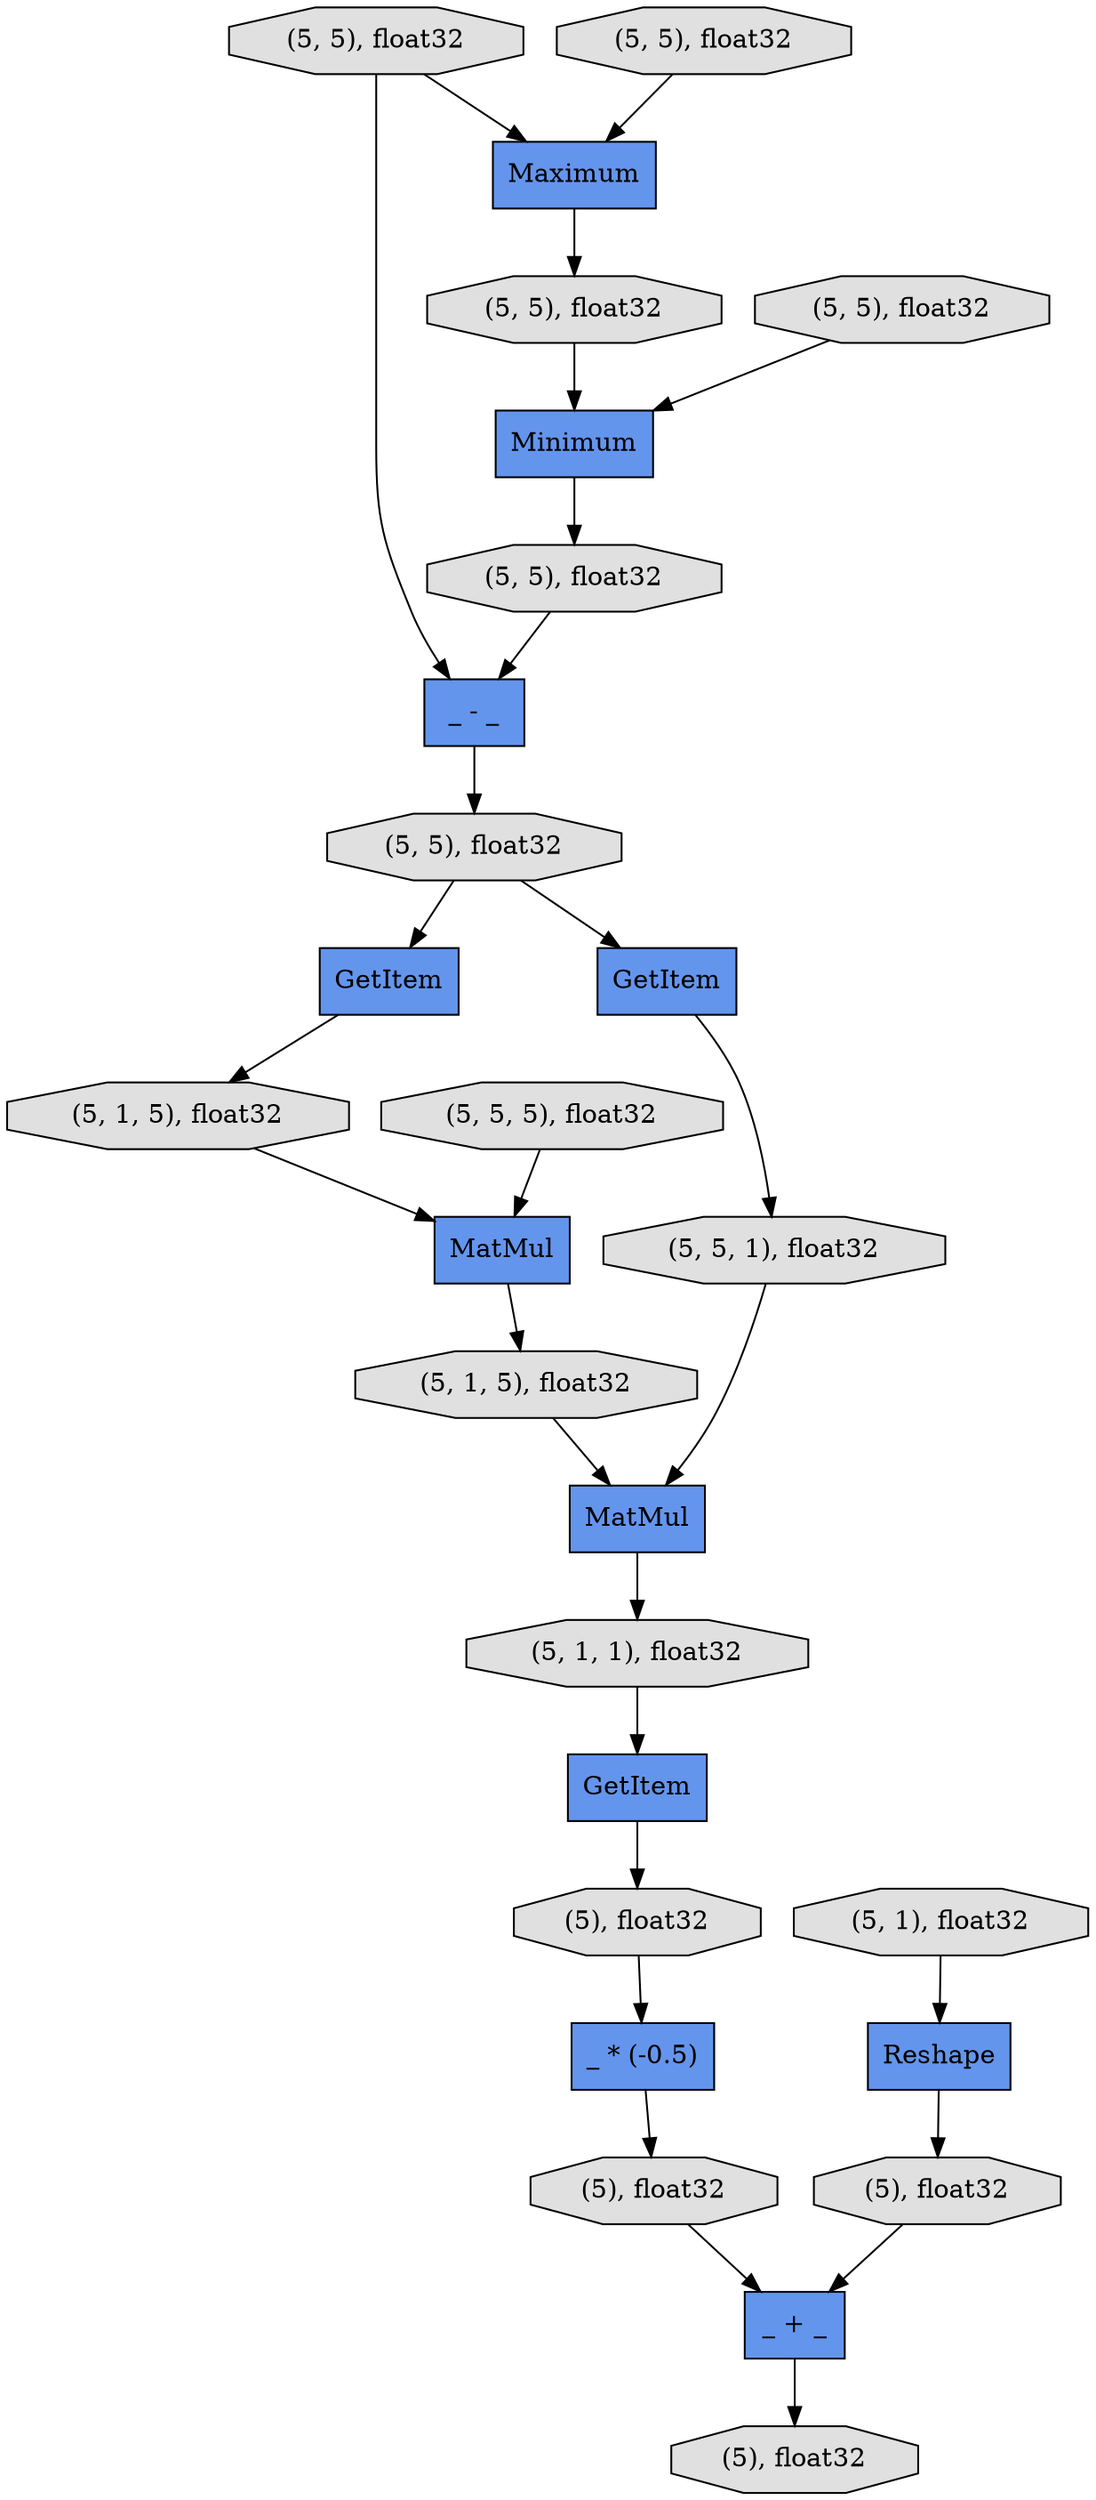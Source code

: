 digraph graphname{rankdir=TB;4519465032 [label="_ + _",shape="record",fillcolor="#6495ED",style="filled"];4519465088 [label="(5, 1, 1), float32",shape="octagon",fillcolor="#E0E0E0",style="filled"];4337164416 [label="(5, 5), float32",shape="octagon",fillcolor="#E0E0E0",style="filled"];4509624472 [label="(5, 1), float32",shape="octagon",fillcolor="#E0E0E0",style="filled"];4519465144 [label="(5), float32",shape="octagon",fillcolor="#E0E0E0",style="filled"];4519465256 [label="(5), float32",shape="octagon",fillcolor="#E0E0E0",style="filled"];4519465368 [label="(5), float32",shape="octagon",fillcolor="#E0E0E0",style="filled"];4519465536 [label="(5), float32",shape="octagon",fillcolor="#E0E0E0",style="filled"];4519402408 [label="(5, 5), float32",shape="octagon",fillcolor="#E0E0E0",style="filled"];4519402520 [label="(5, 5), float32",shape="octagon",fillcolor="#E0E0E0",style="filled"];4519402576 [label="GetItem",shape="record",fillcolor="#6495ED",style="filled"];4519402632 [label="(5, 5), float32",shape="octagon",fillcolor="#E0E0E0",style="filled"];4519402688 [label="_ - _",shape="record",fillcolor="#6495ED",style="filled"];4519402800 [label="(5, 5), float32",shape="octagon",fillcolor="#E0E0E0",style="filled"];4519402856 [label="(5, 5), float32",shape="octagon",fillcolor="#E0E0E0",style="filled"];4519400840 [label="Maximum",shape="record",fillcolor="#6495ED",style="filled"];4519402968 [label="GetItem",shape="record",fillcolor="#6495ED",style="filled"];4519403024 [label="(5, 1, 5), float32",shape="octagon",fillcolor="#E0E0E0",style="filled"];4519403080 [label="MatMul",shape="record",fillcolor="#6495ED",style="filled"];4519403192 [label="GetItem",shape="record",fillcolor="#6495ED",style="filled"];4509624024 [label="(5, 5, 5), float32",shape="octagon",fillcolor="#E0E0E0",style="filled"];4519403248 [label="(5, 1, 5), float32",shape="octagon",fillcolor="#E0E0E0",style="filled"];4519403304 [label="_ * (-0.5)",shape="record",fillcolor="#6495ED",style="filled"];4519403360 [label="(5, 5, 1), float32",shape="octagon",fillcolor="#E0E0E0",style="filled"];4519272288 [label="Minimum",shape="record",fillcolor="#6495ED",style="filled"];4519403416 [label="MatMul",shape="record",fillcolor="#6495ED",style="filled"];4519403472 [label="Reshape",shape="record",fillcolor="#6495ED",style="filled"];4519400840 -> 4519402632;4519403248 -> 4519403416;4519272288 -> 4519402856;4519402632 -> 4519272288;4509624024 -> 4519403080;4519465032 -> 4519465536;4519465256 -> 4519465032;4519403024 -> 4519403080;4519402968 -> 4519403360;4519465144 -> 4519403304;4519465368 -> 4519465032;4519402800 -> 4519402968;4337164416 -> 4519402688;4519465088 -> 4519403192;4519403080 -> 4519403248;4519403472 -> 4519465368;4519402520 -> 4519400840;4519403304 -> 4519465256;4519403360 -> 4519403416;4337164416 -> 4519400840;4519403192 -> 4519465144;4519402856 -> 4519402688;4519402408 -> 4519272288;4519402688 -> 4519402800;4519402800 -> 4519402576;4509624472 -> 4519403472;4519402576 -> 4519403024;4519403416 -> 4519465088;}